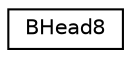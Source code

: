digraph G
{
  edge [fontname="Helvetica",fontsize="10",labelfontname="Helvetica",labelfontsize="10"];
  node [fontname="Helvetica",fontsize="10",shape=record];
  rankdir=LR;
  Node1 [label="BHead8",height=0.2,width=0.4,color="black", fillcolor="white", style="filled",URL="$d1/d97/structBHead8.html"];
}
